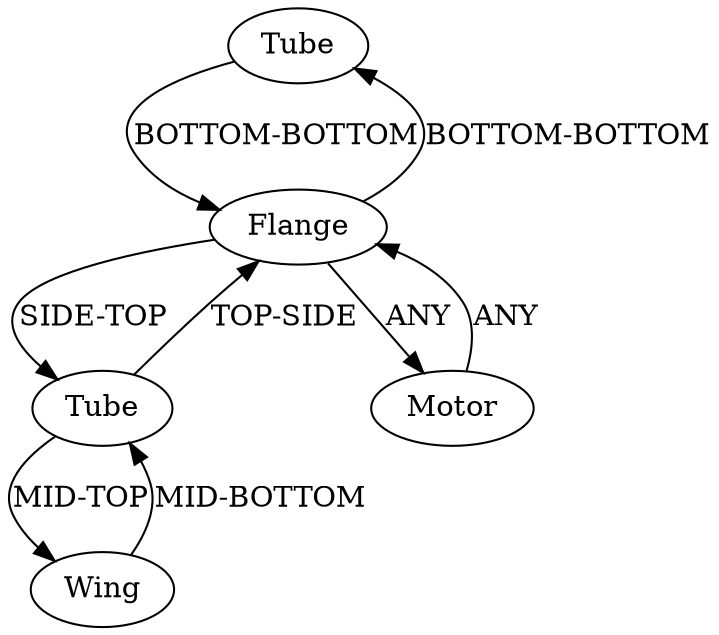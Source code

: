/* Created by igraph 0.10.2 */
digraph {
  0 [
    instance=Tube_instance_6
    label=Tube
  ];
  1 [
    instance=Tube_instance_8
    label=Tube
  ];
  2 [
    instance=Motor_instance_3
    label=Motor
  ];
  3 [
    instance=Wing_instance_5
    label=Wing
  ];
  4 [
    instance=Flange_instance_4
    label=Flange
  ];

  0 -> 4 [
    label="BOTTOM-BOTTOM"
  ];
  1 -> 3 [
    label="MID-TOP"
  ];
  1 -> 4 [
    label="TOP-SIDE"
  ];
  2 -> 4 [
    label=ANY
  ];
  3 -> 1 [
    label="MID-BOTTOM"
  ];
  4 -> 0 [
    label="BOTTOM-BOTTOM"
  ];
  4 -> 1 [
    label="SIDE-TOP"
  ];
  4 -> 2 [
    label=ANY
  ];
}
